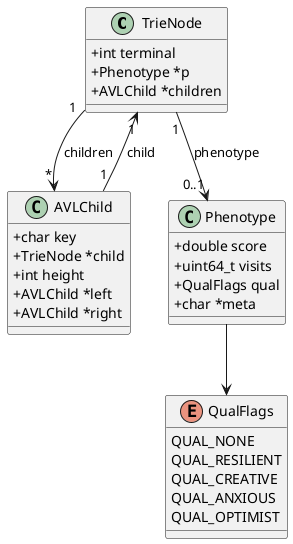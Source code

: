 @startuml
skinparam classAttributeIconSize 0

class TrieNode {
    +int terminal
    +Phenotype *p
    +AVLChild *children
}

class AVLChild {
    +char key
    +TrieNode *child
    +int height
    +AVLChild *left
    +AVLChild *right
}

class Phenotype {
    +double score
    +uint64_t visits
    +QualFlags qual
    +char *meta
}

enum QualFlags {
    QUAL_NONE
    QUAL_RESILIENT
    QUAL_CREATIVE
    QUAL_ANXIOUS
    QUAL_OPTIMIST
}

TrieNode "1" --> "*" AVLChild : children
AVLChild "1" --> "1" TrieNode : child
TrieNode "1" --> "0..1" Phenotype : phenotype
Phenotype --> QualFlags
@enduml
